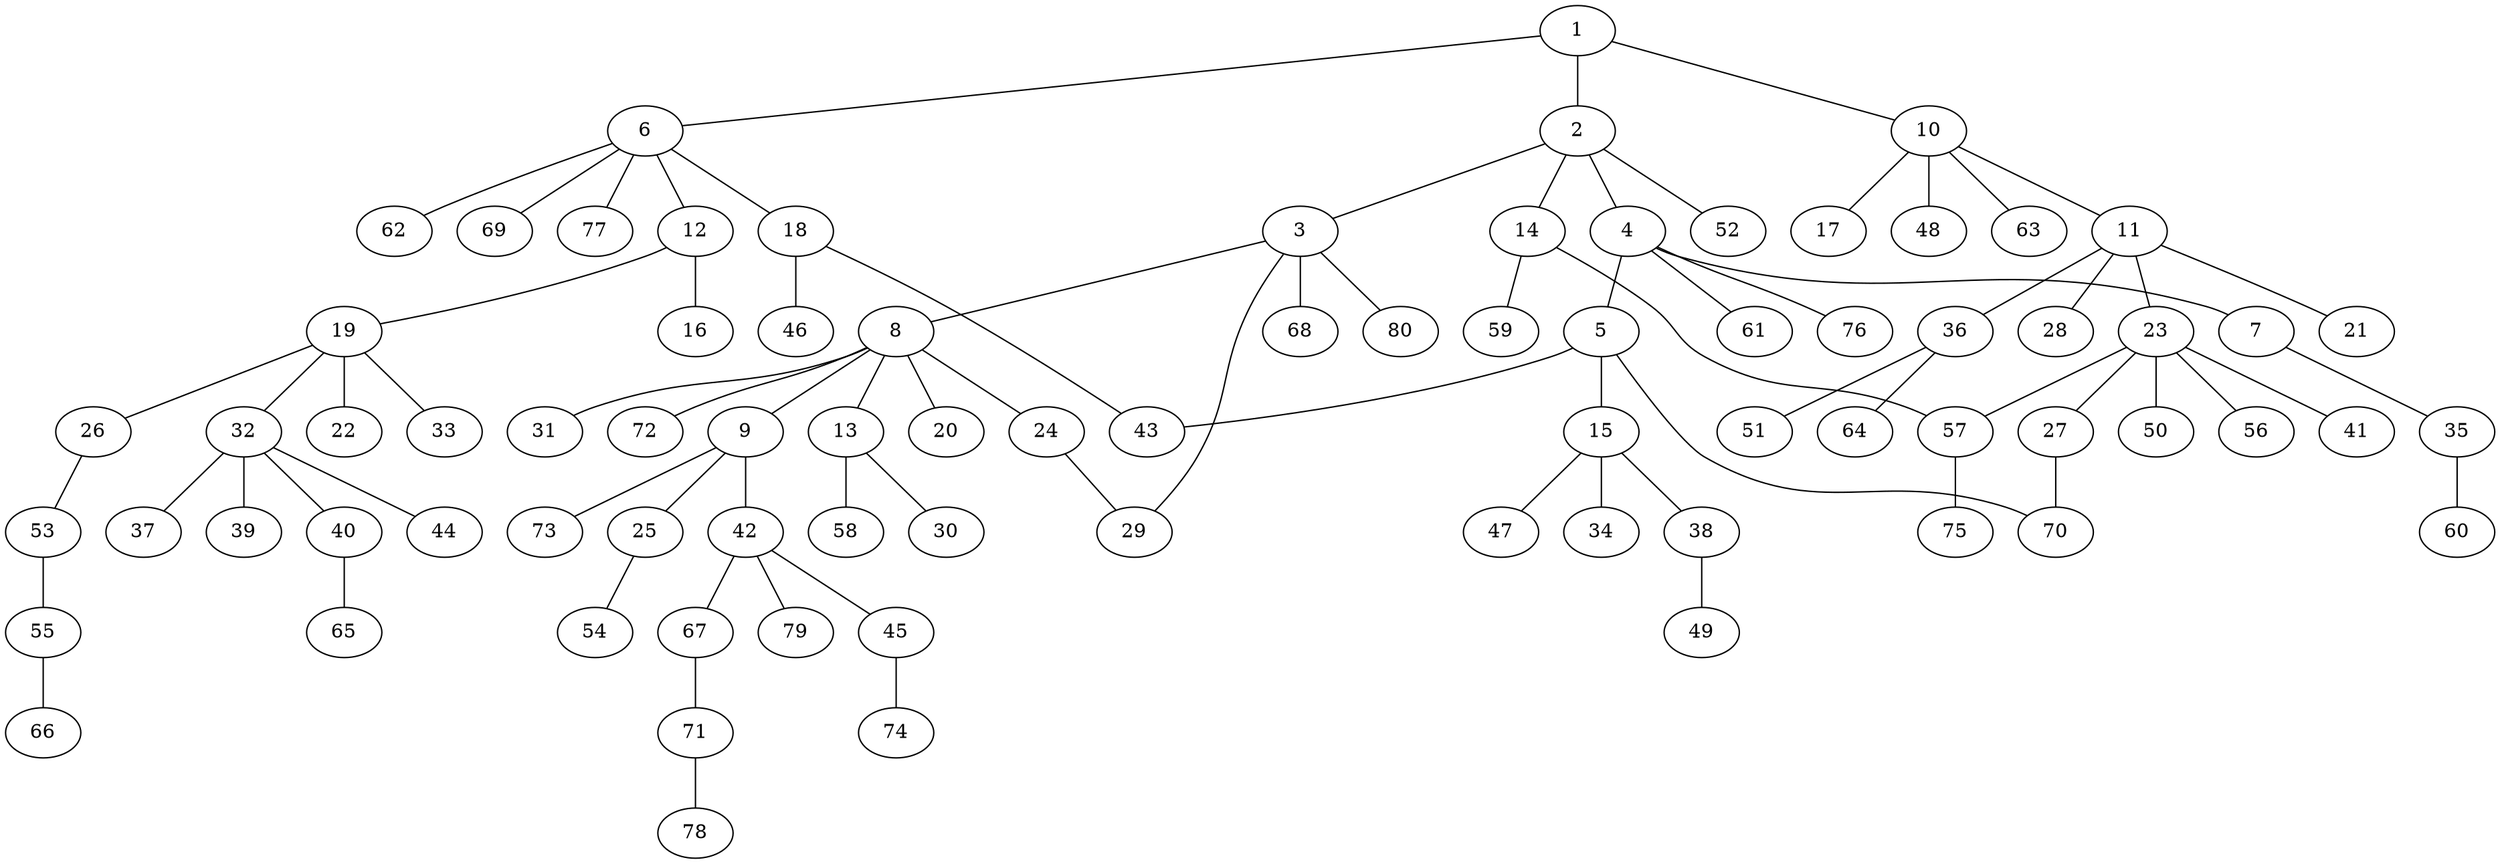 graph graphname {1--2
1--6
1--10
2--3
2--4
2--14
2--52
3--8
3--29
3--68
3--80
4--5
4--7
4--61
4--76
5--15
5--43
5--70
6--12
6--18
6--62
6--69
6--77
7--35
8--9
8--13
8--20
8--24
8--31
8--72
9--25
9--42
9--73
10--11
10--17
10--48
10--63
11--21
11--23
11--28
11--36
12--16
12--19
13--30
13--58
14--57
14--59
15--34
15--38
15--47
18--43
18--46
19--22
19--26
19--32
19--33
23--27
23--41
23--50
23--56
23--57
24--29
25--54
26--53
27--70
32--37
32--39
32--40
32--44
35--60
36--51
36--64
38--49
40--65
42--45
42--67
42--79
45--74
53--55
55--66
57--75
67--71
71--78
}